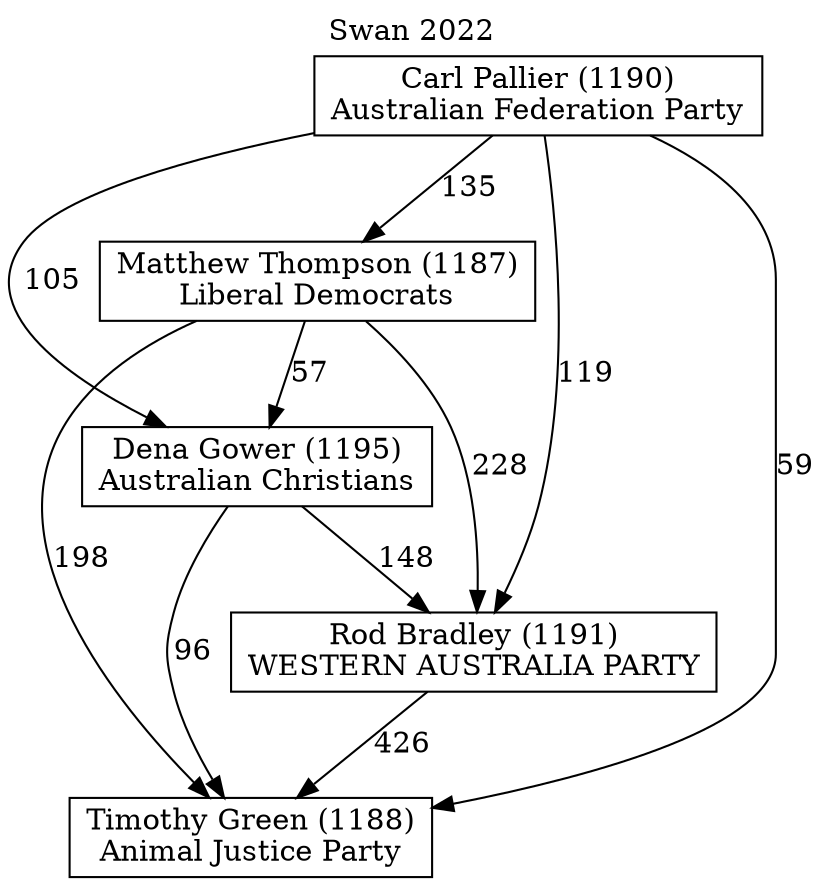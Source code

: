 // House preference flow
digraph "Timothy Green (1188)_Swan_2022" {
	graph [label="Swan 2022" labelloc=t mclimit=10]
	node [shape=box]
	"Rod Bradley (1191)" [label="Rod Bradley (1191)
WESTERN AUSTRALIA PARTY"]
	"Carl Pallier (1190)" [label="Carl Pallier (1190)
Australian Federation Party"]
	"Matthew Thompson (1187)" [label="Matthew Thompson (1187)
Liberal Democrats"]
	"Dena Gower (1195)" [label="Dena Gower (1195)
Australian Christians"]
	"Timothy Green (1188)" [label="Timothy Green (1188)
Animal Justice Party"]
	"Matthew Thompson (1187)" -> "Rod Bradley (1191)" [label=228]
	"Matthew Thompson (1187)" -> "Dena Gower (1195)" [label=57]
	"Matthew Thompson (1187)" -> "Timothy Green (1188)" [label=198]
	"Dena Gower (1195)" -> "Rod Bradley (1191)" [label=148]
	"Carl Pallier (1190)" -> "Timothy Green (1188)" [label=59]
	"Carl Pallier (1190)" -> "Rod Bradley (1191)" [label=119]
	"Rod Bradley (1191)" -> "Timothy Green (1188)" [label=426]
	"Dena Gower (1195)" -> "Timothy Green (1188)" [label=96]
	"Carl Pallier (1190)" -> "Dena Gower (1195)" [label=105]
	"Carl Pallier (1190)" -> "Matthew Thompson (1187)" [label=135]
}
